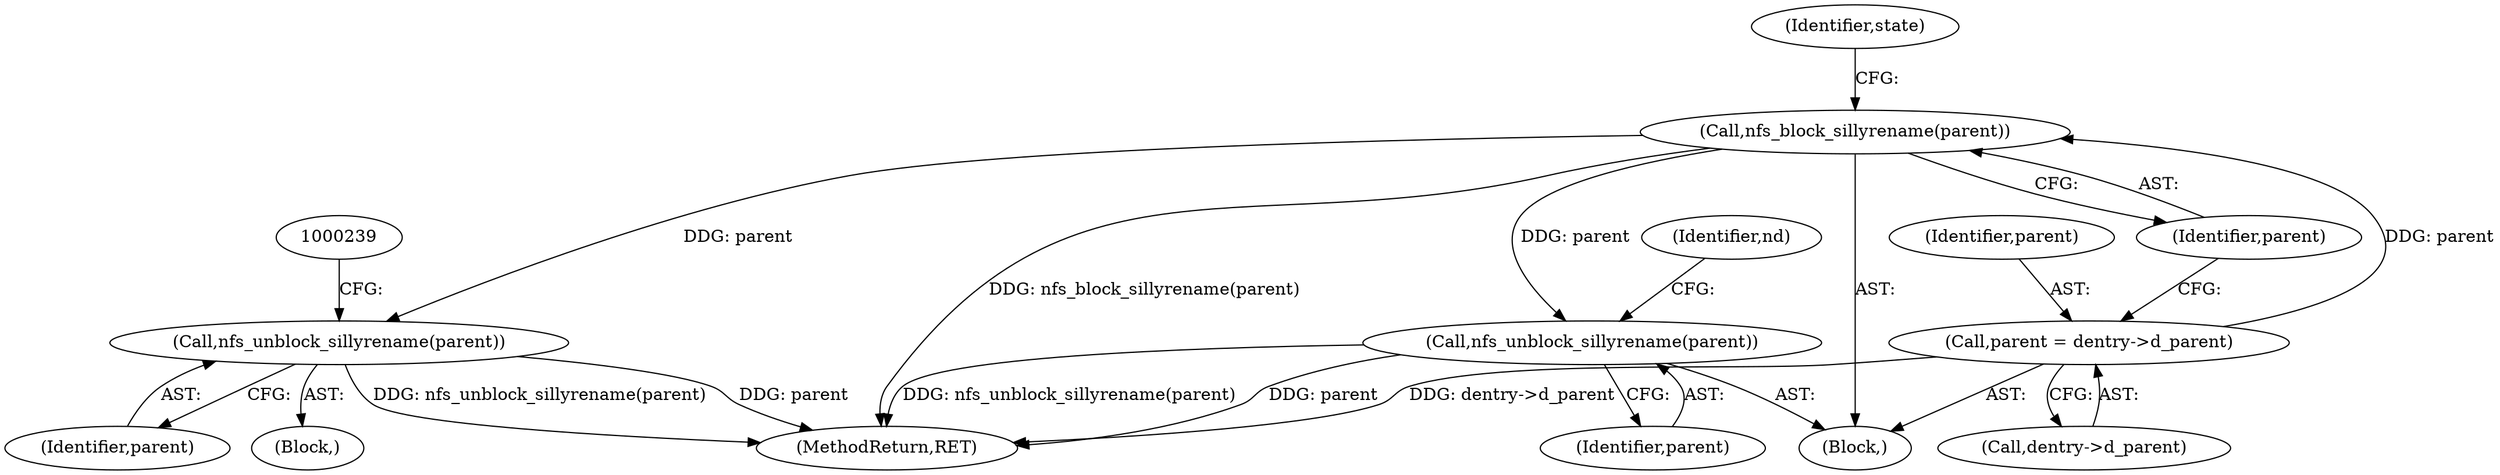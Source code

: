 digraph "0_linux_dc0b027dfadfcb8a5504f7d8052754bf8d501ab9_5@pointer" {
"1000196" [label="(Call,nfs_block_sillyrename(parent))"];
"1000191" [label="(Call,parent = dentry->d_parent)"];
"1000235" [label="(Call,nfs_unblock_sillyrename(parent))"];
"1000264" [label="(Call,nfs_unblock_sillyrename(parent))"];
"1000197" [label="(Identifier,parent)"];
"1000264" [label="(Call,nfs_unblock_sillyrename(parent))"];
"1000265" [label="(Identifier,parent)"];
"1000196" [label="(Call,nfs_block_sillyrename(parent))"];
"1000191" [label="(Call,parent = dentry->d_parent)"];
"1000235" [label="(Call,nfs_unblock_sillyrename(parent))"];
"1000274" [label="(MethodReturn,RET)"];
"1000192" [label="(Identifier,parent)"];
"1000236" [label="(Identifier,parent)"];
"1000220" [label="(Block,)"];
"1000267" [label="(Identifier,nd)"];
"1000193" [label="(Call,dentry->d_parent)"];
"1000199" [label="(Identifier,state)"];
"1000105" [label="(Block,)"];
"1000196" -> "1000105"  [label="AST: "];
"1000196" -> "1000197"  [label="CFG: "];
"1000197" -> "1000196"  [label="AST: "];
"1000199" -> "1000196"  [label="CFG: "];
"1000196" -> "1000274"  [label="DDG: nfs_block_sillyrename(parent)"];
"1000191" -> "1000196"  [label="DDG: parent"];
"1000196" -> "1000235"  [label="DDG: parent"];
"1000196" -> "1000264"  [label="DDG: parent"];
"1000191" -> "1000105"  [label="AST: "];
"1000191" -> "1000193"  [label="CFG: "];
"1000192" -> "1000191"  [label="AST: "];
"1000193" -> "1000191"  [label="AST: "];
"1000197" -> "1000191"  [label="CFG: "];
"1000191" -> "1000274"  [label="DDG: dentry->d_parent"];
"1000235" -> "1000220"  [label="AST: "];
"1000235" -> "1000236"  [label="CFG: "];
"1000236" -> "1000235"  [label="AST: "];
"1000239" -> "1000235"  [label="CFG: "];
"1000235" -> "1000274"  [label="DDG: parent"];
"1000235" -> "1000274"  [label="DDG: nfs_unblock_sillyrename(parent)"];
"1000264" -> "1000105"  [label="AST: "];
"1000264" -> "1000265"  [label="CFG: "];
"1000265" -> "1000264"  [label="AST: "];
"1000267" -> "1000264"  [label="CFG: "];
"1000264" -> "1000274"  [label="DDG: parent"];
"1000264" -> "1000274"  [label="DDG: nfs_unblock_sillyrename(parent)"];
}
